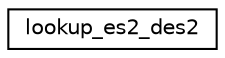 digraph "Graphical Class Hierarchy"
{
 // INTERACTIVE_SVG=YES
 // LATEX_PDF_SIZE
  edge [fontname="Helvetica",fontsize="10",labelfontname="Helvetica",labelfontsize="10"];
  node [fontname="Helvetica",fontsize="10",shape=record];
  rankdir="LR";
  Node0 [label="lookup_es2_des2",height=0.2,width=0.4,color="black", fillcolor="white", style="filled",URL="$interfacesat__vapor__pres__mod_1_1lookup__es2__des2.html",tooltip=" "];
}
